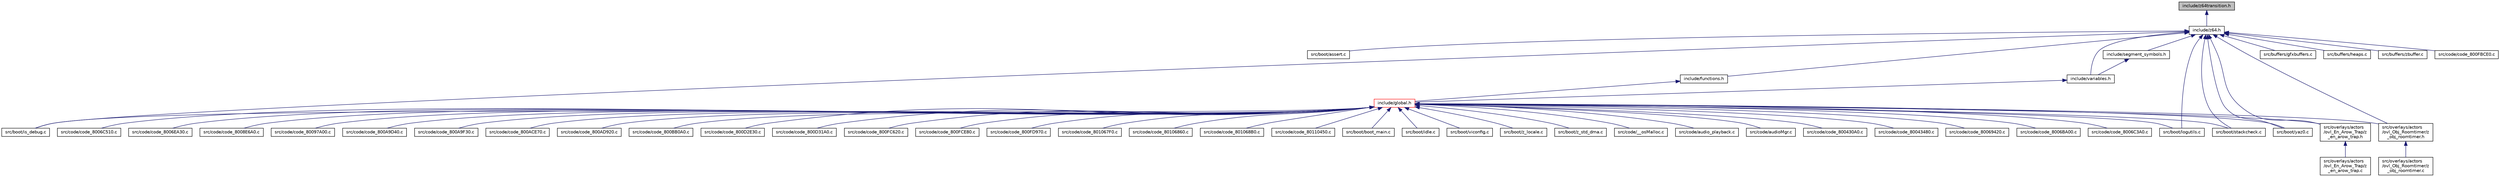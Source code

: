 digraph "include/z64transition.h"
{
 // LATEX_PDF_SIZE
  edge [fontname="Helvetica",fontsize="10",labelfontname="Helvetica",labelfontsize="10"];
  node [fontname="Helvetica",fontsize="10",shape=record];
  Node1 [label="include/z64transition.h",height=0.2,width=0.4,color="black", fillcolor="grey75", style="filled", fontcolor="black",tooltip=" "];
  Node1 -> Node2 [dir="back",color="midnightblue",fontsize="10",style="solid",fontname="Helvetica"];
  Node2 [label="include/z64.h",height=0.2,width=0.4,color="black", fillcolor="white", style="filled",URL="$d2/d67/z64_8h.html",tooltip=" "];
  Node2 -> Node3 [dir="back",color="midnightblue",fontsize="10",style="solid",fontname="Helvetica"];
  Node3 [label="src/boot/assert.c",height=0.2,width=0.4,color="black", fillcolor="white", style="filled",URL="$d6/da0/assert_8c.html",tooltip=" "];
  Node2 -> Node4 [dir="back",color="midnightblue",fontsize="10",style="solid",fontname="Helvetica"];
  Node4 [label="src/boot/is_debug.c",height=0.2,width=0.4,color="black", fillcolor="white", style="filled",URL="$db/da2/is__debug_8c.html",tooltip=" "];
  Node2 -> Node5 [dir="back",color="midnightblue",fontsize="10",style="solid",fontname="Helvetica"];
  Node5 [label="src/boot/logutils.c",height=0.2,width=0.4,color="black", fillcolor="white", style="filled",URL="$d4/d92/logutils_8c.html",tooltip=" "];
  Node2 -> Node6 [dir="back",color="midnightblue",fontsize="10",style="solid",fontname="Helvetica"];
  Node6 [label="src/boot/stackcheck.c",height=0.2,width=0.4,color="black", fillcolor="white", style="filled",URL="$d1/dc4/stackcheck_8c.html",tooltip=" "];
  Node2 -> Node7 [dir="back",color="midnightblue",fontsize="10",style="solid",fontname="Helvetica"];
  Node7 [label="src/boot/yaz0.c",height=0.2,width=0.4,color="black", fillcolor="white", style="filled",URL="$df/dd3/yaz0_8c.html",tooltip=" "];
  Node2 -> Node8 [dir="back",color="midnightblue",fontsize="10",style="solid",fontname="Helvetica"];
  Node8 [label="src/buffers/gfxbuffers.c",height=0.2,width=0.4,color="black", fillcolor="white", style="filled",URL="$d4/dbc/gfxbuffers_8c.html",tooltip=" "];
  Node2 -> Node9 [dir="back",color="midnightblue",fontsize="10",style="solid",fontname="Helvetica"];
  Node9 [label="src/buffers/heaps.c",height=0.2,width=0.4,color="black", fillcolor="white", style="filled",URL="$d5/d4f/heaps_8c.html",tooltip=" "];
  Node2 -> Node10 [dir="back",color="midnightblue",fontsize="10",style="solid",fontname="Helvetica"];
  Node10 [label="src/buffers/zbuffer.c",height=0.2,width=0.4,color="black", fillcolor="white", style="filled",URL="$da/d94/zbuffer_8c.html",tooltip=" "];
  Node2 -> Node11 [dir="back",color="midnightblue",fontsize="10",style="solid",fontname="Helvetica"];
  Node11 [label="src/code/code_800FBCE0.c",height=0.2,width=0.4,color="black", fillcolor="white", style="filled",URL="$db/d0f/code__800FBCE0_8c.html",tooltip=" "];
  Node2 -> Node12 [dir="back",color="midnightblue",fontsize="10",style="solid",fontname="Helvetica"];
  Node12 [label="src/overlays/actors\l/ovl_En_Arow_Trap/z\l_en_arow_trap.h",height=0.2,width=0.4,color="black", fillcolor="white", style="filled",URL="$d5/dda/z__en__arow__trap_8h.html",tooltip=" "];
  Node12 -> Node13 [dir="back",color="midnightblue",fontsize="10",style="solid",fontname="Helvetica"];
  Node13 [label="src/overlays/actors\l/ovl_En_Arow_Trap/z\l_en_arow_trap.c",height=0.2,width=0.4,color="black", fillcolor="white", style="filled",URL="$d4/dc8/z__en__arow__trap_8c.html",tooltip=" "];
  Node2 -> Node14 [dir="back",color="midnightblue",fontsize="10",style="solid",fontname="Helvetica"];
  Node14 [label="src/overlays/actors\l/ovl_Obj_Roomtimer/z\l_obj_roomtimer.h",height=0.2,width=0.4,color="black", fillcolor="white", style="filled",URL="$d1/d01/z__obj__roomtimer_8h.html",tooltip=" "];
  Node14 -> Node15 [dir="back",color="midnightblue",fontsize="10",style="solid",fontname="Helvetica"];
  Node15 [label="src/overlays/actors\l/ovl_Obj_Roomtimer/z\l_obj_roomtimer.c",height=0.2,width=0.4,color="black", fillcolor="white", style="filled",URL="$de/d7f/z__obj__roomtimer_8c.html",tooltip=" "];
  Node2 -> Node16 [dir="back",color="midnightblue",fontsize="10",style="solid",fontname="Helvetica"];
  Node16 [label="include/functions.h",height=0.2,width=0.4,color="black", fillcolor="white", style="filled",URL="$d8/d5c/functions_8h.html",tooltip=" "];
  Node16 -> Node17 [dir="back",color="midnightblue",fontsize="10",style="solid",fontname="Helvetica"];
  Node17 [label="include/global.h",height=0.2,width=0.4,color="red", fillcolor="white", style="filled",URL="$d2/d49/global_8h.html",tooltip=" "];
  Node17 -> Node18 [dir="back",color="midnightblue",fontsize="10",style="solid",fontname="Helvetica"];
  Node18 [label="src/boot/boot_main.c",height=0.2,width=0.4,color="black", fillcolor="white", style="filled",URL="$d8/d86/boot__main_8c.html",tooltip=" "];
  Node17 -> Node19 [dir="back",color="midnightblue",fontsize="10",style="solid",fontname="Helvetica"];
  Node19 [label="src/boot/idle.c",height=0.2,width=0.4,color="black", fillcolor="white", style="filled",URL="$d3/d4e/idle_8c.html",tooltip=" "];
  Node17 -> Node4 [dir="back",color="midnightblue",fontsize="10",style="solid",fontname="Helvetica"];
  Node17 -> Node5 [dir="back",color="midnightblue",fontsize="10",style="solid",fontname="Helvetica"];
  Node17 -> Node6 [dir="back",color="midnightblue",fontsize="10",style="solid",fontname="Helvetica"];
  Node17 -> Node20 [dir="back",color="midnightblue",fontsize="10",style="solid",fontname="Helvetica"];
  Node20 [label="src/boot/viconfig.c",height=0.2,width=0.4,color="black", fillcolor="white", style="filled",URL="$dc/d1c/viconfig_8c.html",tooltip=" "];
  Node17 -> Node7 [dir="back",color="midnightblue",fontsize="10",style="solid",fontname="Helvetica"];
  Node17 -> Node21 [dir="back",color="midnightblue",fontsize="10",style="solid",fontname="Helvetica"];
  Node21 [label="src/boot/z_locale.c",height=0.2,width=0.4,color="black", fillcolor="white", style="filled",URL="$dc/d06/z__locale_8c.html",tooltip=" "];
  Node17 -> Node22 [dir="back",color="midnightblue",fontsize="10",style="solid",fontname="Helvetica"];
  Node22 [label="src/boot/z_std_dma.c",height=0.2,width=0.4,color="black", fillcolor="white", style="filled",URL="$d3/d6b/z__std__dma_8c.html",tooltip=" "];
  Node17 -> Node23 [dir="back",color="midnightblue",fontsize="10",style="solid",fontname="Helvetica"];
  Node23 [label="src/code/__osMalloc.c",height=0.2,width=0.4,color="black", fillcolor="white", style="filled",URL="$d8/df6/____osMalloc_8c.html",tooltip=" "];
  Node17 -> Node24 [dir="back",color="midnightblue",fontsize="10",style="solid",fontname="Helvetica"];
  Node24 [label="src/code/audio_playback.c",height=0.2,width=0.4,color="black", fillcolor="white", style="filled",URL="$d8/d4e/audio__playback_8c.html",tooltip=" "];
  Node17 -> Node25 [dir="back",color="midnightblue",fontsize="10",style="solid",fontname="Helvetica"];
  Node25 [label="src/code/audioMgr.c",height=0.2,width=0.4,color="black", fillcolor="white", style="filled",URL="$d4/df1/audioMgr_8c.html",tooltip=" "];
  Node17 -> Node26 [dir="back",color="midnightblue",fontsize="10",style="solid",fontname="Helvetica"];
  Node26 [label="src/code/code_800430A0.c",height=0.2,width=0.4,color="black", fillcolor="white", style="filled",URL="$dd/d8d/code__800430A0_8c.html",tooltip=" "];
  Node17 -> Node27 [dir="back",color="midnightblue",fontsize="10",style="solid",fontname="Helvetica"];
  Node27 [label="src/code/code_80043480.c",height=0.2,width=0.4,color="black", fillcolor="white", style="filled",URL="$d1/d49/code__80043480_8c.html",tooltip=" "];
  Node17 -> Node28 [dir="back",color="midnightblue",fontsize="10",style="solid",fontname="Helvetica"];
  Node28 [label="src/code/code_80069420.c",height=0.2,width=0.4,color="black", fillcolor="white", style="filled",URL="$df/db6/code__80069420_8c.html",tooltip=" "];
  Node17 -> Node29 [dir="back",color="midnightblue",fontsize="10",style="solid",fontname="Helvetica"];
  Node29 [label="src/code/code_8006BA00.c",height=0.2,width=0.4,color="black", fillcolor="white", style="filled",URL="$db/da5/code__8006BA00_8c.html",tooltip=" "];
  Node17 -> Node30 [dir="back",color="midnightblue",fontsize="10",style="solid",fontname="Helvetica"];
  Node30 [label="src/code/code_8006C3A0.c",height=0.2,width=0.4,color="black", fillcolor="white", style="filled",URL="$dc/d2c/code__8006C3A0_8c.html",tooltip=" "];
  Node17 -> Node31 [dir="back",color="midnightblue",fontsize="10",style="solid",fontname="Helvetica"];
  Node31 [label="src/code/code_8006C510.c",height=0.2,width=0.4,color="black", fillcolor="white", style="filled",URL="$d8/dca/code__8006C510_8c.html",tooltip=" "];
  Node17 -> Node32 [dir="back",color="midnightblue",fontsize="10",style="solid",fontname="Helvetica"];
  Node32 [label="src/code/code_8006EA30.c",height=0.2,width=0.4,color="black", fillcolor="white", style="filled",URL="$da/d05/code__8006EA30_8c.html",tooltip=" "];
  Node17 -> Node33 [dir="back",color="midnightblue",fontsize="10",style="solid",fontname="Helvetica"];
  Node33 [label="src/code/code_8008E6A0.c",height=0.2,width=0.4,color="black", fillcolor="white", style="filled",URL="$d8/db7/code__8008E6A0_8c.html",tooltip=" "];
  Node17 -> Node34 [dir="back",color="midnightblue",fontsize="10",style="solid",fontname="Helvetica"];
  Node34 [label="src/code/code_80097A00.c",height=0.2,width=0.4,color="black", fillcolor="white", style="filled",URL="$da/d5e/code__80097A00_8c.html",tooltip=" "];
  Node17 -> Node35 [dir="back",color="midnightblue",fontsize="10",style="solid",fontname="Helvetica"];
  Node35 [label="src/code/code_800A9D40.c",height=0.2,width=0.4,color="black", fillcolor="white", style="filled",URL="$d6/d7c/code__800A9D40_8c.html",tooltip=" "];
  Node17 -> Node36 [dir="back",color="midnightblue",fontsize="10",style="solid",fontname="Helvetica"];
  Node36 [label="src/code/code_800A9F30.c",height=0.2,width=0.4,color="black", fillcolor="white", style="filled",URL="$d3/d17/code__800A9F30_8c.html",tooltip=" "];
  Node17 -> Node37 [dir="back",color="midnightblue",fontsize="10",style="solid",fontname="Helvetica"];
  Node37 [label="src/code/code_800ACE70.c",height=0.2,width=0.4,color="black", fillcolor="white", style="filled",URL="$d2/dcb/code__800ACE70_8c.html",tooltip=" "];
  Node17 -> Node38 [dir="back",color="midnightblue",fontsize="10",style="solid",fontname="Helvetica"];
  Node38 [label="src/code/code_800AD920.c",height=0.2,width=0.4,color="black", fillcolor="white", style="filled",URL="$d3/dbd/code__800AD920_8c.html",tooltip=" "];
  Node17 -> Node39 [dir="back",color="midnightblue",fontsize="10",style="solid",fontname="Helvetica"];
  Node39 [label="src/code/code_800BB0A0.c",height=0.2,width=0.4,color="black", fillcolor="white", style="filled",URL="$da/d95/code__800BB0A0_8c.html",tooltip=" "];
  Node17 -> Node40 [dir="back",color="midnightblue",fontsize="10",style="solid",fontname="Helvetica"];
  Node40 [label="src/code/code_800D2E30.c",height=0.2,width=0.4,color="black", fillcolor="white", style="filled",URL="$dc/dce/code__800D2E30_8c.html",tooltip=" "];
  Node17 -> Node41 [dir="back",color="midnightblue",fontsize="10",style="solid",fontname="Helvetica"];
  Node41 [label="src/code/code_800D31A0.c",height=0.2,width=0.4,color="black", fillcolor="white", style="filled",URL="$da/df1/code__800D31A0_8c.html",tooltip=" "];
  Node17 -> Node42 [dir="back",color="midnightblue",fontsize="10",style="solid",fontname="Helvetica"];
  Node42 [label="src/code/code_800FC620.c",height=0.2,width=0.4,color="black", fillcolor="white", style="filled",URL="$df/d3f/code__800FC620_8c.html",tooltip=" "];
  Node17 -> Node43 [dir="back",color="midnightblue",fontsize="10",style="solid",fontname="Helvetica"];
  Node43 [label="src/code/code_800FCE80.c",height=0.2,width=0.4,color="black", fillcolor="white", style="filled",URL="$d5/d15/code__800FCE80_8c.html",tooltip=" "];
  Node17 -> Node44 [dir="back",color="midnightblue",fontsize="10",style="solid",fontname="Helvetica"];
  Node44 [label="src/code/code_800FD970.c",height=0.2,width=0.4,color="black", fillcolor="white", style="filled",URL="$d9/d85/code__800FD970_8c.html",tooltip=" "];
  Node17 -> Node45 [dir="back",color="midnightblue",fontsize="10",style="solid",fontname="Helvetica"];
  Node45 [label="src/code/code_801067F0.c",height=0.2,width=0.4,color="black", fillcolor="white", style="filled",URL="$d4/da0/code__801067F0_8c.html",tooltip=" "];
  Node17 -> Node46 [dir="back",color="midnightblue",fontsize="10",style="solid",fontname="Helvetica"];
  Node46 [label="src/code/code_80106860.c",height=0.2,width=0.4,color="black", fillcolor="white", style="filled",URL="$da/dad/code__80106860_8c.html",tooltip=" "];
  Node17 -> Node47 [dir="back",color="midnightblue",fontsize="10",style="solid",fontname="Helvetica"];
  Node47 [label="src/code/code_801068B0.c",height=0.2,width=0.4,color="black", fillcolor="white", style="filled",URL="$df/d3b/code__801068B0_8c.html",tooltip=" "];
  Node17 -> Node48 [dir="back",color="midnightblue",fontsize="10",style="solid",fontname="Helvetica"];
  Node48 [label="src/code/code_80110450.c",height=0.2,width=0.4,color="black", fillcolor="white", style="filled",URL="$d5/dc3/code__80110450_8c.html",tooltip=" "];
  Node17 -> Node12 [dir="back",color="midnightblue",fontsize="10",style="solid",fontname="Helvetica"];
  Node17 -> Node14 [dir="back",color="midnightblue",fontsize="10",style="solid",fontname="Helvetica"];
  Node2 -> Node1157 [dir="back",color="midnightblue",fontsize="10",style="solid",fontname="Helvetica"];
  Node1157 [label="include/variables.h",height=0.2,width=0.4,color="black", fillcolor="white", style="filled",URL="$de/dca/variables_8h.html",tooltip=" "];
  Node1157 -> Node17 [dir="back",color="midnightblue",fontsize="10",style="solid",fontname="Helvetica"];
  Node2 -> Node1158 [dir="back",color="midnightblue",fontsize="10",style="solid",fontname="Helvetica"];
  Node1158 [label="include/segment_symbols.h",height=0.2,width=0.4,color="black", fillcolor="white", style="filled",URL="$d9/d72/segment__symbols_8h.html",tooltip=" "];
  Node1158 -> Node1157 [dir="back",color="midnightblue",fontsize="10",style="solid",fontname="Helvetica"];
}
